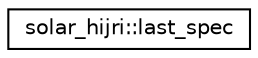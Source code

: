 digraph "Graphical Class Hierarchy"
{
 // LATEX_PDF_SIZE
  edge [fontname="Helvetica",fontsize="10",labelfontname="Helvetica",labelfontsize="10"];
  node [fontname="Helvetica",fontsize="10",shape=record];
  rankdir="LR";
  Node0 [label="solar_hijri::last_spec",height=0.2,width=0.4,color="black", fillcolor="white", style="filled",URL="$structsolar__hijri_1_1last__spec.html",tooltip=" "];
}

